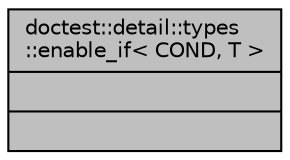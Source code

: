 digraph "doctest::detail::types::enable_if&lt; COND, T &gt;"
{
 // LATEX_PDF_SIZE
  edge [fontname="Helvetica",fontsize="10",labelfontname="Helvetica",labelfontsize="10"];
  node [fontname="Helvetica",fontsize="10",shape=record];
  Node1 [label="{doctest::detail::types\l::enable_if\< COND, T \>\n||}",height=0.2,width=0.4,color="black", fillcolor="grey75", style="filled", fontcolor="black",tooltip=" "];
}
